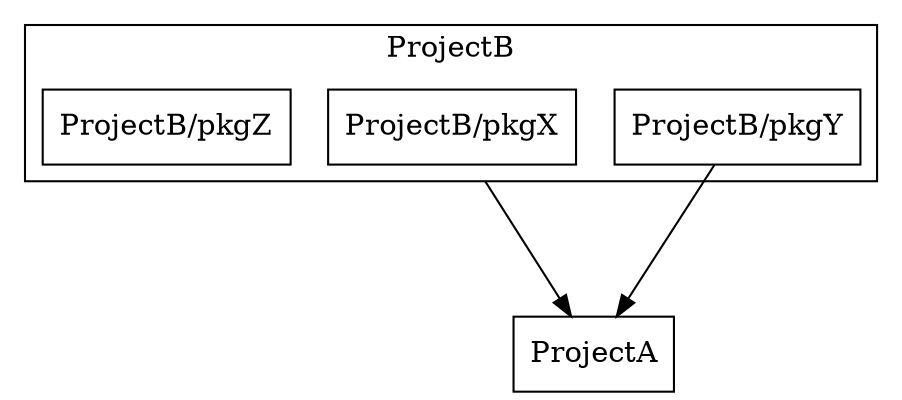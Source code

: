digraph {
	node [shape=box];
	compound=true;
	edge [minlen=2];
	2062426895 [label="ProjectB/pkgX"];
	2045649276 [label="ProjectB/pkgY"];
	2095982133 [label="ProjectB/pkgZ"];
	1459457741 [label="ProjectA"];
	subgraph cluster_0 {
		label = "ProjectB";
		2062426895 2045649276 2095982133;
	}
	2045649276 -> 1459457741;
	2062426895 -> 1459457741 [ltail=cluster_0];
}
